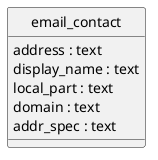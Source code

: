 @startuml uml
skinparam monochrome true
skinparam linetype ortho
hide circle

entity email_contact {
  address : text
  display_name : text
  local_part : text
  domain : text
  addr_spec : text
}

@enduml
